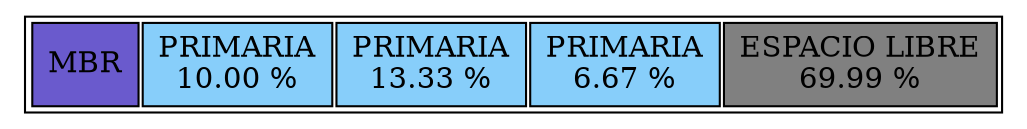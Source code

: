 digraph { 
node [ shape=none ] 
TablaReportNodo [ label = < <table border="1"> 
<tr> 
 <td bgcolor='SlateBlue'  ROWSPAN='3'> MBR </td>
 <td bgcolor='LightSkyBlue' ROWSPAN='3'> PRIMARIA <br/> 10.00 % </td>
 <td bgcolor='LightSkyBlue' ROWSPAN='3'> PRIMARIA <br/> 13.33 % </td>
 <td bgcolor='LightSkyBlue' ROWSPAN='3'> PRIMARIA <br/> 6.67 % </td>
 <td bgcolor='#808080'  ROWSPAN='3'> ESPACIO LIBRE <br/> 69.99 % </td> 
</tr>
</table> > ]
}